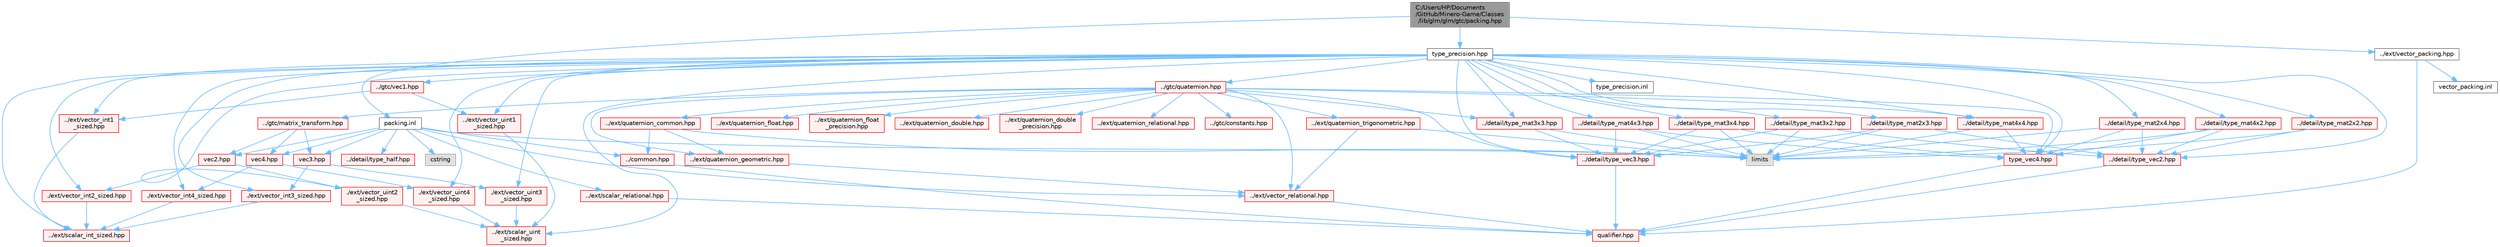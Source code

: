 digraph "C:/Users/HP/Documents/GitHub/Minero-Game/Classes/lib/glm/glm/gtc/packing.hpp"
{
 // LATEX_PDF_SIZE
  bgcolor="transparent";
  edge [fontname=Helvetica,fontsize=10,labelfontname=Helvetica,labelfontsize=10];
  node [fontname=Helvetica,fontsize=10,shape=box,height=0.2,width=0.4];
  Node1 [id="Node000001",label="C:/Users/HP/Documents\l/GitHub/Minero-Game/Classes\l/lib/glm/glm/gtc/packing.hpp",height=0.2,width=0.4,color="gray40", fillcolor="grey60", style="filled", fontcolor="black",tooltip=" "];
  Node1 -> Node2 [id="edge219_Node000001_Node000002",color="steelblue1",style="solid",tooltip=" "];
  Node2 [id="Node000002",label="type_precision.hpp",height=0.2,width=0.4,color="grey40", fillcolor="white", style="filled",URL="$_classes_2lib_2glm_2glm_2gtc_2type__precision_8hpp.html",tooltip=" "];
  Node2 -> Node3 [id="edge220_Node000002_Node000003",color="steelblue1",style="solid",tooltip=" "];
  Node3 [id="Node000003",label="../gtc/quaternion.hpp",height=0.2,width=0.4,color="red", fillcolor="#FFF0F0", style="filled",URL="$_classes_2lib_2glm_2glm_2gtc_2quaternion_8hpp.html",tooltip=" "];
  Node3 -> Node4 [id="edge221_Node000003_Node000004",color="steelblue1",style="solid",tooltip=" "];
  Node4 [id="Node000004",label="../gtc/constants.hpp",height=0.2,width=0.4,color="red", fillcolor="#FFF0F0", style="filled",URL="$_classes_2lib_2glm_2glm_2gtc_2constants_8hpp.html",tooltip=" "];
  Node3 -> Node13 [id="edge222_Node000003_Node000013",color="steelblue1",style="solid",tooltip=" "];
  Node13 [id="Node000013",label="../gtc/matrix_transform.hpp",height=0.2,width=0.4,color="red", fillcolor="#FFF0F0", style="filled",URL="$_classes_2lib_2glm_2glm_2gtc_2matrix__transform_8hpp.html",tooltip=" "];
  Node13 -> Node23 [id="edge223_Node000013_Node000023",color="steelblue1",style="solid",tooltip=" "];
  Node23 [id="Node000023",label="vec2.hpp",height=0.2,width=0.4,color="red", fillcolor="#FFF0F0", style="filled",URL="$_classes_2lib_2glm_2glm_2vec2_8hpp.html",tooltip=" "];
  Node23 -> Node33 [id="edge224_Node000023_Node000033",color="steelblue1",style="solid",tooltip=" "];
  Node33 [id="Node000033",label="./ext/vector_int2_sized.hpp",height=0.2,width=0.4,color="red", fillcolor="#FFF0F0", style="filled",URL="$_classes_2lib_2glm_2glm_2ext_2vector__int2__sized_8hpp.html",tooltip=" "];
  Node33 -> Node34 [id="edge225_Node000033_Node000034",color="steelblue1",style="solid",tooltip=" "];
  Node34 [id="Node000034",label="../ext/scalar_int_sized.hpp",height=0.2,width=0.4,color="red", fillcolor="#FFF0F0", style="filled",URL="$_classes_2lib_2glm_2glm_2ext_2scalar__int__sized_8hpp.html",tooltip=" "];
  Node23 -> Node36 [id="edge226_Node000023_Node000036",color="steelblue1",style="solid",tooltip=" "];
  Node36 [id="Node000036",label="./ext/vector_uint2\l_sized.hpp",height=0.2,width=0.4,color="red", fillcolor="#FFF0F0", style="filled",URL="$_classes_2lib_2glm_2glm_2ext_2vector__uint2__sized_8hpp.html",tooltip=" "];
  Node36 -> Node37 [id="edge227_Node000036_Node000037",color="steelblue1",style="solid",tooltip=" "];
  Node37 [id="Node000037",label="../ext/scalar_uint\l_sized.hpp",height=0.2,width=0.4,color="red", fillcolor="#FFF0F0", style="filled",URL="$_classes_2lib_2glm_2glm_2ext_2scalar__uint__sized_8hpp.html",tooltip=" "];
  Node13 -> Node38 [id="edge228_Node000013_Node000038",color="steelblue1",style="solid",tooltip=" "];
  Node38 [id="Node000038",label="vec3.hpp",height=0.2,width=0.4,color="red", fillcolor="#FFF0F0", style="filled",URL="$_classes_2lib_2glm_2glm_2vec3_8hpp.html",tooltip=" "];
  Node38 -> Node48 [id="edge229_Node000038_Node000048",color="steelblue1",style="solid",tooltip=" "];
  Node48 [id="Node000048",label="./ext/vector_int3_sized.hpp",height=0.2,width=0.4,color="red", fillcolor="#FFF0F0", style="filled",URL="$_classes_2lib_2glm_2glm_2ext_2vector__int3__sized_8hpp.html",tooltip=" "];
  Node48 -> Node34 [id="edge230_Node000048_Node000034",color="steelblue1",style="solid",tooltip=" "];
  Node38 -> Node50 [id="edge231_Node000038_Node000050",color="steelblue1",style="solid",tooltip=" "];
  Node50 [id="Node000050",label="./ext/vector_uint3\l_sized.hpp",height=0.2,width=0.4,color="red", fillcolor="#FFF0F0", style="filled",URL="$_classes_2lib_2glm_2glm_2ext_2vector__uint3__sized_8hpp.html",tooltip=" "];
  Node50 -> Node37 [id="edge232_Node000050_Node000037",color="steelblue1",style="solid",tooltip=" "];
  Node13 -> Node51 [id="edge233_Node000013_Node000051",color="steelblue1",style="solid",tooltip=" "];
  Node51 [id="Node000051",label="vec4.hpp",height=0.2,width=0.4,color="red", fillcolor="#FFF0F0", style="filled",URL="$_classes_2lib_2glm_2glm_2vec4_8hpp.html",tooltip=" "];
  Node51 -> Node59 [id="edge234_Node000051_Node000059",color="steelblue1",style="solid",tooltip=" "];
  Node59 [id="Node000059",label="./ext/vector_int4_sized.hpp",height=0.2,width=0.4,color="red", fillcolor="#FFF0F0", style="filled",URL="$_classes_2lib_2glm_2glm_2ext_2vector__int4__sized_8hpp.html",tooltip=" "];
  Node59 -> Node34 [id="edge235_Node000059_Node000034",color="steelblue1",style="solid",tooltip=" "];
  Node51 -> Node61 [id="edge236_Node000051_Node000061",color="steelblue1",style="solid",tooltip=" "];
  Node61 [id="Node000061",label="./ext/vector_uint4\l_sized.hpp",height=0.2,width=0.4,color="red", fillcolor="#FFF0F0", style="filled",URL="$_classes_2lib_2glm_2glm_2ext_2vector__uint4__sized_8hpp.html",tooltip=" "];
  Node61 -> Node37 [id="edge237_Node000061_Node000037",color="steelblue1",style="solid",tooltip=" "];
  Node3 -> Node147 [id="edge238_Node000003_Node000147",color="steelblue1",style="solid",tooltip=" "];
  Node147 [id="Node000147",label="../ext/vector_relational.hpp",height=0.2,width=0.4,color="red", fillcolor="#FFF0F0", style="filled",URL="$_classes_2lib_2glm_2glm_2ext_2vector__relational_8hpp.html",tooltip=" "];
  Node147 -> Node18 [id="edge239_Node000147_Node000018",color="steelblue1",style="solid",tooltip=" "];
  Node18 [id="Node000018",label="qualifier.hpp",height=0.2,width=0.4,color="red", fillcolor="#FFF0F0", style="filled",URL="$_classes_2lib_2glm_2glm_2detail_2qualifier_8hpp.html",tooltip=" "];
  Node3 -> Node150 [id="edge240_Node000003_Node000150",color="steelblue1",style="solid",tooltip=" "];
  Node150 [id="Node000150",label="../ext/quaternion_common.hpp",height=0.2,width=0.4,color="red", fillcolor="#FFF0F0", style="filled",URL="$_classes_2lib_2glm_2glm_2ext_2quaternion__common_8hpp.html",tooltip=" "];
  Node150 -> Node151 [id="edge241_Node000150_Node000151",color="steelblue1",style="solid",tooltip=" "];
  Node151 [id="Node000151",label="../ext/quaternion_geometric.hpp",height=0.2,width=0.4,color="red", fillcolor="#FFF0F0", style="filled",URL="$_classes_2lib_2glm_2glm_2ext_2quaternion__geometric_8hpp.html",tooltip=" "];
  Node151 -> Node147 [id="edge242_Node000151_Node000147",color="steelblue1",style="solid",tooltip=" "];
  Node150 -> Node130 [id="edge243_Node000150_Node000130",color="steelblue1",style="solid",tooltip=" "];
  Node130 [id="Node000130",label="../common.hpp",height=0.2,width=0.4,color="red", fillcolor="#FFF0F0", style="filled",URL="$_classes_2lib_2glm_2glm_2common_8hpp.html",tooltip=" "];
  Node130 -> Node18 [id="edge244_Node000130_Node000018",color="steelblue1",style="solid",tooltip=" "];
  Node150 -> Node11 [id="edge245_Node000150_Node000011",color="steelblue1",style="solid",tooltip=" "];
  Node11 [id="Node000011",label="limits",height=0.2,width=0.4,color="grey60", fillcolor="#E0E0E0", style="filled",tooltip=" "];
  Node3 -> Node155 [id="edge246_Node000003_Node000155",color="steelblue1",style="solid",tooltip=" "];
  Node155 [id="Node000155",label="../ext/quaternion_float.hpp",height=0.2,width=0.4,color="red", fillcolor="#FFF0F0", style="filled",URL="$_classes_2lib_2glm_2glm_2ext_2quaternion__float_8hpp.html",tooltip=" "];
  Node3 -> Node160 [id="edge247_Node000003_Node000160",color="steelblue1",style="solid",tooltip=" "];
  Node160 [id="Node000160",label="../ext/quaternion_float\l_precision.hpp",height=0.2,width=0.4,color="red", fillcolor="#FFF0F0", style="filled",URL="$_classes_2lib_2glm_2glm_2ext_2quaternion__float__precision_8hpp.html",tooltip=" "];
  Node3 -> Node161 [id="edge248_Node000003_Node000161",color="steelblue1",style="solid",tooltip=" "];
  Node161 [id="Node000161",label="../ext/quaternion_double.hpp",height=0.2,width=0.4,color="red", fillcolor="#FFF0F0", style="filled",URL="$_classes_2lib_2glm_2glm_2ext_2quaternion__double_8hpp.html",tooltip=" "];
  Node3 -> Node162 [id="edge249_Node000003_Node000162",color="steelblue1",style="solid",tooltip=" "];
  Node162 [id="Node000162",label="../ext/quaternion_double\l_precision.hpp",height=0.2,width=0.4,color="red", fillcolor="#FFF0F0", style="filled",URL="$_classes_2lib_2glm_2glm_2ext_2quaternion__double__precision_8hpp.html",tooltip=" "];
  Node3 -> Node157 [id="edge250_Node000003_Node000157",color="steelblue1",style="solid",tooltip=" "];
  Node157 [id="Node000157",label="../ext/quaternion_relational.hpp",height=0.2,width=0.4,color="red", fillcolor="#FFF0F0", style="filled",URL="$_classes_2lib_2glm_2glm_2ext_2quaternion__relational_8hpp.html",tooltip=" "];
  Node3 -> Node151 [id="edge251_Node000003_Node000151",color="steelblue1",style="solid",tooltip=" "];
  Node3 -> Node163 [id="edge252_Node000003_Node000163",color="steelblue1",style="solid",tooltip=" "];
  Node163 [id="Node000163",label="../ext/quaternion_trigonometric.hpp",height=0.2,width=0.4,color="red", fillcolor="#FFF0F0", style="filled",URL="$_classes_2lib_2glm_2glm_2ext_2quaternion__trigonometric_8hpp.html",tooltip=" "];
  Node163 -> Node147 [id="edge253_Node000163_Node000147",color="steelblue1",style="solid",tooltip=" "];
  Node163 -> Node11 [id="edge254_Node000163_Node000011",color="steelblue1",style="solid",tooltip=" "];
  Node3 -> Node92 [id="edge255_Node000003_Node000092",color="steelblue1",style="solid",tooltip=" "];
  Node92 [id="Node000092",label="../detail/type_mat3x3.hpp",height=0.2,width=0.4,color="red", fillcolor="#FFF0F0", style="filled",URL="$_classes_2lib_2glm_2glm_2detail_2type__mat3x3_8hpp.html",tooltip=" "];
  Node92 -> Node40 [id="edge256_Node000092_Node000040",color="steelblue1",style="solid",tooltip=" "];
  Node40 [id="Node000040",label="../detail/type_vec3.hpp",height=0.2,width=0.4,color="red", fillcolor="#FFF0F0", style="filled",URL="$_classes_2lib_2glm_2glm_2detail_2type__vec3_8hpp.html",tooltip=" "];
  Node40 -> Node18 [id="edge257_Node000040_Node000018",color="steelblue1",style="solid",tooltip=" "];
  Node92 -> Node11 [id="edge258_Node000092_Node000011",color="steelblue1",style="solid",tooltip=" "];
  Node3 -> Node16 [id="edge259_Node000003_Node000016",color="steelblue1",style="solid",tooltip=" "];
  Node16 [id="Node000016",label="../detail/type_mat4x4.hpp",height=0.2,width=0.4,color="red", fillcolor="#FFF0F0", style="filled",URL="$_classes_2lib_2glm_2glm_2detail_2type__mat4x4_8hpp.html",tooltip=" "];
  Node16 -> Node17 [id="edge260_Node000016_Node000017",color="steelblue1",style="solid",tooltip=" "];
  Node17 [id="Node000017",label="type_vec4.hpp",height=0.2,width=0.4,color="red", fillcolor="#FFF0F0", style="filled",URL="$_classes_2lib_2glm_2glm_2detail_2type__vec4_8hpp.html",tooltip=" "];
  Node17 -> Node18 [id="edge261_Node000017_Node000018",color="steelblue1",style="solid",tooltip=" "];
  Node16 -> Node11 [id="edge262_Node000016_Node000011",color="steelblue1",style="solid",tooltip=" "];
  Node3 -> Node40 [id="edge263_Node000003_Node000040",color="steelblue1",style="solid",tooltip=" "];
  Node3 -> Node17 [id="edge264_Node000003_Node000017",color="steelblue1",style="solid",tooltip=" "];
  Node2 -> Node170 [id="edge265_Node000002_Node000170",color="steelblue1",style="solid",tooltip=" "];
  Node170 [id="Node000170",label="../gtc/vec1.hpp",height=0.2,width=0.4,color="red", fillcolor="#FFF0F0", style="filled",URL="$_classes_2lib_2glm_2glm_2gtc_2vec1_8hpp.html",tooltip=" "];
  Node170 -> Node178 [id="edge266_Node000170_Node000178",color="steelblue1",style="solid",tooltip=" "];
  Node178 [id="Node000178",label="../ext/vector_int1\l_sized.hpp",height=0.2,width=0.4,color="red", fillcolor="#FFF0F0", style="filled",URL="$_classes_2lib_2glm_2glm_2ext_2vector__int1__sized_8hpp.html",tooltip=" "];
  Node178 -> Node34 [id="edge267_Node000178_Node000034",color="steelblue1",style="solid",tooltip=" "];
  Node170 -> Node180 [id="edge268_Node000170_Node000180",color="steelblue1",style="solid",tooltip=" "];
  Node180 [id="Node000180",label="../ext/vector_uint1\l_sized.hpp",height=0.2,width=0.4,color="red", fillcolor="#FFF0F0", style="filled",URL="$_classes_2lib_2glm_2glm_2ext_2vector__uint1__sized_8hpp.html",tooltip=" "];
  Node180 -> Node37 [id="edge269_Node000180_Node000037",color="steelblue1",style="solid",tooltip=" "];
  Node2 -> Node178 [id="edge270_Node000002_Node000178",color="steelblue1",style="solid",tooltip=" "];
  Node2 -> Node33 [id="edge271_Node000002_Node000033",color="steelblue1",style="solid",tooltip=" "];
  Node2 -> Node48 [id="edge272_Node000002_Node000048",color="steelblue1",style="solid",tooltip=" "];
  Node2 -> Node59 [id="edge273_Node000002_Node000059",color="steelblue1",style="solid",tooltip=" "];
  Node2 -> Node34 [id="edge274_Node000002_Node000034",color="steelblue1",style="solid",tooltip=" "];
  Node2 -> Node180 [id="edge275_Node000002_Node000180",color="steelblue1",style="solid",tooltip=" "];
  Node2 -> Node36 [id="edge276_Node000002_Node000036",color="steelblue1",style="solid",tooltip=" "];
  Node2 -> Node50 [id="edge277_Node000002_Node000050",color="steelblue1",style="solid",tooltip=" "];
  Node2 -> Node61 [id="edge278_Node000002_Node000061",color="steelblue1",style="solid",tooltip=" "];
  Node2 -> Node37 [id="edge279_Node000002_Node000037",color="steelblue1",style="solid",tooltip=" "];
  Node2 -> Node25 [id="edge280_Node000002_Node000025",color="steelblue1",style="solid",tooltip=" "];
  Node25 [id="Node000025",label="../detail/type_vec2.hpp",height=0.2,width=0.4,color="red", fillcolor="#FFF0F0", style="filled",URL="$_classes_2lib_2glm_2glm_2detail_2type__vec2_8hpp.html",tooltip=" "];
  Node25 -> Node18 [id="edge281_Node000025_Node000018",color="steelblue1",style="solid",tooltip=" "];
  Node2 -> Node40 [id="edge282_Node000002_Node000040",color="steelblue1",style="solid",tooltip=" "];
  Node2 -> Node17 [id="edge283_Node000002_Node000017",color="steelblue1",style="solid",tooltip=" "];
  Node2 -> Node64 [id="edge284_Node000002_Node000064",color="steelblue1",style="solid",tooltip=" "];
  Node64 [id="Node000064",label="../detail/type_mat2x2.hpp",height=0.2,width=0.4,color="red", fillcolor="#FFF0F0", style="filled",URL="$_classes_2lib_2glm_2glm_2detail_2type__mat2x2_8hpp.html",tooltip=" "];
  Node64 -> Node25 [id="edge285_Node000064_Node000025",color="steelblue1",style="solid",tooltip=" "];
  Node64 -> Node11 [id="edge286_Node000064_Node000011",color="steelblue1",style="solid",tooltip=" "];
  Node2 -> Node71 [id="edge287_Node000002_Node000071",color="steelblue1",style="solid",tooltip=" "];
  Node71 [id="Node000071",label="../detail/type_mat2x3.hpp",height=0.2,width=0.4,color="red", fillcolor="#FFF0F0", style="filled",URL="$_classes_2lib_2glm_2glm_2detail_2type__mat2x3_8hpp.html",tooltip=" "];
  Node71 -> Node25 [id="edge288_Node000071_Node000025",color="steelblue1",style="solid",tooltip=" "];
  Node71 -> Node40 [id="edge289_Node000071_Node000040",color="steelblue1",style="solid",tooltip=" "];
  Node71 -> Node11 [id="edge290_Node000071_Node000011",color="steelblue1",style="solid",tooltip=" "];
  Node2 -> Node78 [id="edge291_Node000002_Node000078",color="steelblue1",style="solid",tooltip=" "];
  Node78 [id="Node000078",label="../detail/type_mat2x4.hpp",height=0.2,width=0.4,color="red", fillcolor="#FFF0F0", style="filled",URL="$_classes_2lib_2glm_2glm_2detail_2type__mat2x4_8hpp.html",tooltip=" "];
  Node78 -> Node25 [id="edge292_Node000078_Node000025",color="steelblue1",style="solid",tooltip=" "];
  Node78 -> Node17 [id="edge293_Node000078_Node000017",color="steelblue1",style="solid",tooltip=" "];
  Node78 -> Node11 [id="edge294_Node000078_Node000011",color="steelblue1",style="solid",tooltip=" "];
  Node2 -> Node85 [id="edge295_Node000002_Node000085",color="steelblue1",style="solid",tooltip=" "];
  Node85 [id="Node000085",label="../detail/type_mat3x2.hpp",height=0.2,width=0.4,color="red", fillcolor="#FFF0F0", style="filled",URL="$_classes_2lib_2glm_2glm_2detail_2type__mat3x2_8hpp.html",tooltip=" "];
  Node85 -> Node25 [id="edge296_Node000085_Node000025",color="steelblue1",style="solid",tooltip=" "];
  Node85 -> Node40 [id="edge297_Node000085_Node000040",color="steelblue1",style="solid",tooltip=" "];
  Node85 -> Node11 [id="edge298_Node000085_Node000011",color="steelblue1",style="solid",tooltip=" "];
  Node2 -> Node92 [id="edge299_Node000002_Node000092",color="steelblue1",style="solid",tooltip=" "];
  Node2 -> Node99 [id="edge300_Node000002_Node000099",color="steelblue1",style="solid",tooltip=" "];
  Node99 [id="Node000099",label="../detail/type_mat3x4.hpp",height=0.2,width=0.4,color="red", fillcolor="#FFF0F0", style="filled",URL="$_classes_2lib_2glm_2glm_2detail_2type__mat3x4_8hpp.html",tooltip=" "];
  Node99 -> Node40 [id="edge301_Node000099_Node000040",color="steelblue1",style="solid",tooltip=" "];
  Node99 -> Node17 [id="edge302_Node000099_Node000017",color="steelblue1",style="solid",tooltip=" "];
  Node99 -> Node11 [id="edge303_Node000099_Node000011",color="steelblue1",style="solid",tooltip=" "];
  Node2 -> Node106 [id="edge304_Node000002_Node000106",color="steelblue1",style="solid",tooltip=" "];
  Node106 [id="Node000106",label="../detail/type_mat4x2.hpp",height=0.2,width=0.4,color="red", fillcolor="#FFF0F0", style="filled",URL="$_classes_2lib_2glm_2glm_2detail_2type__mat4x2_8hpp.html",tooltip=" "];
  Node106 -> Node25 [id="edge305_Node000106_Node000025",color="steelblue1",style="solid",tooltip=" "];
  Node106 -> Node17 [id="edge306_Node000106_Node000017",color="steelblue1",style="solid",tooltip=" "];
  Node106 -> Node11 [id="edge307_Node000106_Node000011",color="steelblue1",style="solid",tooltip=" "];
  Node2 -> Node113 [id="edge308_Node000002_Node000113",color="steelblue1",style="solid",tooltip=" "];
  Node113 [id="Node000113",label="../detail/type_mat4x3.hpp",height=0.2,width=0.4,color="red", fillcolor="#FFF0F0", style="filled",URL="$_classes_2lib_2glm_2glm_2detail_2type__mat4x3_8hpp.html",tooltip=" "];
  Node113 -> Node40 [id="edge309_Node000113_Node000040",color="steelblue1",style="solid",tooltip=" "];
  Node113 -> Node17 [id="edge310_Node000113_Node000017",color="steelblue1",style="solid",tooltip=" "];
  Node113 -> Node11 [id="edge311_Node000113_Node000011",color="steelblue1",style="solid",tooltip=" "];
  Node2 -> Node16 [id="edge312_Node000002_Node000016",color="steelblue1",style="solid",tooltip=" "];
  Node2 -> Node181 [id="edge313_Node000002_Node000181",color="steelblue1",style="solid",tooltip=" "];
  Node181 [id="Node000181",label="type_precision.inl",height=0.2,width=0.4,color="grey40", fillcolor="white", style="filled",URL="$_classes_2lib_2glm_2glm_2gtc_2type__precision_8inl.html",tooltip=" "];
  Node1 -> Node182 [id="edge314_Node000001_Node000182",color="steelblue1",style="solid",tooltip=" "];
  Node182 [id="Node000182",label="../ext/vector_packing.hpp",height=0.2,width=0.4,color="grey40", fillcolor="white", style="filled",URL="$_classes_2lib_2glm_2glm_2ext_2vector__packing_8hpp.html",tooltip=" "];
  Node182 -> Node18 [id="edge315_Node000182_Node000018",color="steelblue1",style="solid",tooltip=" "];
  Node182 -> Node183 [id="edge316_Node000182_Node000183",color="steelblue1",style="solid",tooltip=" "];
  Node183 [id="Node000183",label="vector_packing.inl",height=0.2,width=0.4,color="grey40", fillcolor="white", style="filled",URL="$_classes_2lib_2glm_2glm_2ext_2vector__packing_8inl.html",tooltip=" "];
  Node1 -> Node184 [id="edge317_Node000001_Node000184",color="steelblue1",style="solid",tooltip=" "];
  Node184 [id="Node000184",label="packing.inl",height=0.2,width=0.4,color="grey40", fillcolor="white", style="filled",URL="$_classes_2lib_2glm_2glm_2gtc_2packing_8inl.html",tooltip=" "];
  Node184 -> Node185 [id="edge318_Node000184_Node000185",color="steelblue1",style="solid",tooltip=" "];
  Node185 [id="Node000185",label="../ext/scalar_relational.hpp",height=0.2,width=0.4,color="red", fillcolor="#FFF0F0", style="filled",URL="$_classes_2lib_2glm_2glm_2ext_2scalar__relational_8hpp.html",tooltip=" "];
  Node185 -> Node18 [id="edge319_Node000185_Node000018",color="steelblue1",style="solid",tooltip=" "];
  Node184 -> Node147 [id="edge320_Node000184_Node000147",color="steelblue1",style="solid",tooltip=" "];
  Node184 -> Node130 [id="edge321_Node000184_Node000130",color="steelblue1",style="solid",tooltip=" "];
  Node184 -> Node23 [id="edge322_Node000184_Node000023",color="steelblue1",style="solid",tooltip=" "];
  Node184 -> Node38 [id="edge323_Node000184_Node000038",color="steelblue1",style="solid",tooltip=" "];
  Node184 -> Node51 [id="edge324_Node000184_Node000051",color="steelblue1",style="solid",tooltip=" "];
  Node184 -> Node187 [id="edge325_Node000184_Node000187",color="steelblue1",style="solid",tooltip=" "];
  Node187 [id="Node000187",label="../detail/type_half.hpp",height=0.2,width=0.4,color="red", fillcolor="#FFF0F0", style="filled",URL="$_classes_2lib_2glm_2glm_2detail_2type__half_8hpp.html",tooltip=" "];
  Node184 -> Node189 [id="edge326_Node000184_Node000189",color="steelblue1",style="solid",tooltip=" "];
  Node189 [id="Node000189",label="cstring",height=0.2,width=0.4,color="grey60", fillcolor="#E0E0E0", style="filled",tooltip=" "];
  Node184 -> Node11 [id="edge327_Node000184_Node000011",color="steelblue1",style="solid",tooltip=" "];
}
